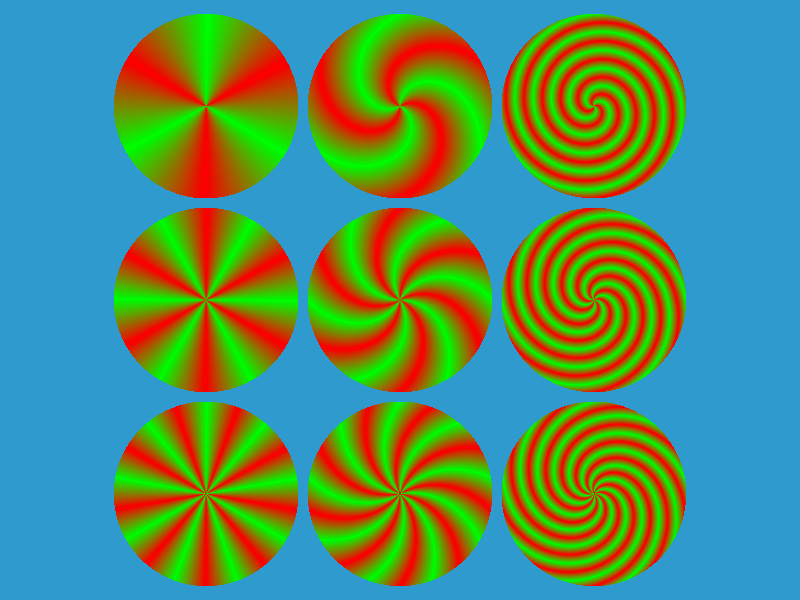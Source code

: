 // Persistence Of Vision raytracer version 3.5 sample file.
// Demo using the spiral1 texture ... by Dieter Bayer, May 1994
//
// 9 discs with different spiral1 textures.
//
// The scaling factor of the texture, i.e. the number of turns
// one "arm" of the spiral makes, decreases from left to right.
//
// The number of "arms" of the spiral,
// increases from top to bottom.
//
// -w320 -h240
// -w800 -h600 +a0.3
//


global_settings { assumed_gamma 2.2 }

#include "colors.inc"
#include "shapes.inc"

/* factors used for positioning the discs */

#declare X = 2.1;
#declare Y = 2.1;

/* arms used */

#declare O1 = 3;
#declare O2 = 6;
#declare O3 = 9;

/* scaling used */

#declare S1 = 100;
#declare S2 = 1;
#declare S3 = 0.2;

/* Spiral 1 */

#declare Spiral1 =
texture {
  pigment {
    spiral1 O1
    color_map { [0.0, 1.0  color Red color Green] }
  }
  finish { ambient 1 }
  scale <S1, S1, S1>
}

/* Spiral 2 */

#declare Spiral2 =
texture {
  pigment {
    spiral1 O1
    color_map { [0.0, 1.0  color Red color Green] }
  }
  finish { ambient 1 }
  scale <S2, S2, S2>
}

/* Spiral 3 */

#declare Spiral3 =
texture {
  pigment {
    spiral1 O1
    color_map { [0.0, 1.0  color Red color Green] }
  }
  finish { ambient 1 }
  scale <S3, S3, S3>
}

/* Spiral 4 */

#declare Spiral4 =
texture {
  pigment {
    spiral1 O2
    color_map { [0.0, 1.0  color Red color Green] }
  }
  finish { ambient 1 }
  scale <S1, S1, S1>
}

/* Spiral 5 */

#declare Spiral5 =
texture {
  pigment {
    spiral1 O2
    color_map { [0.0, 1.0  color Red color Green] }
  }
  finish { ambient 1 }
  scale <S2, S2, S2>
}

/* Spiral 6 */

#declare Spiral6 =
texture {
  pigment {
    spiral1 O2
    color_map { [0.0, 1.0  color Red color Green] }
  }
  finish { ambient 1 }
  scale <S3, S3, S3>
}

/* Spiral 7 */

#declare Spiral7 =
texture {
  pigment {
    spiral1 O3
    color_map { [0.0, 1.0  color Red color Green] }
  }
  finish { ambient 1 }
  scale <S1, S1, S1>
}

/* Spiral 8 */

#declare Spiral8 =
texture {
  pigment {
    spiral1 O3
    color_map { [0.0, 1.0  color Red color Green] }
  }
  finish { ambient 1 }
  scale <S2, S2, S2>
}

/* Spiral 9 */

#declare Spiral9 =
texture {
  pigment {
    spiral1 O3
    color_map { [0.0, 1.0  color Red color Green] }
  }
  finish { ambient 1 }
  scale <S3, S3, S3>
}

camera {
  location <0, 0, -6.5>
  right <4/3, 0, 0>
  up <0, 1, 0>
  sky <0, 1, 0>
  direction <0, 0, 1>
}

background { color SkyBlue }

disc { <0, 0, 0>, <0, 0, 1>, 1 hollow on texture { Spiral1 } translate <-1*X, +1*Y, 0> }

disc { <0, 0, 0>, <0, 0, 1>, 1 hollow on texture { Spiral2 } translate < 0*X, +1*Y, 0> }

disc { <0, 0, 0>, <0, 0, 1>, 1 hollow on texture { Spiral3 } translate <+1*X, +1*Y, 0> }

disc { <0, 0, 0>, <0, 0, 1>, 1 hollow on texture { Spiral4 } translate <-1*X,  0*Y, 0> }

disc { <0, 0, 0>, <0, 0, 1>, 1 hollow on texture { Spiral5 } translate < 0*X,  0*Y, 0> }

disc { <0, 0, 0>, <0, 0, 1>, 1 hollow on texture { Spiral6 } translate <+1*X,  0*Y, 0> }

disc { <0, 0, 0>, <0, 0, 1>, 1 hollow on texture { Spiral7 } translate <-1*X, -1*Y, 0> }

disc { <0, 0, 0>, <0, 0, 1>, 1 hollow on texture { Spiral8 } translate < 0*X, -1*Y, 0> }

disc { <0, 0, 0>, <0, 0, 1>, 1 hollow on texture { Spiral9 } translate <+1*X, -1*Y, 0> }

